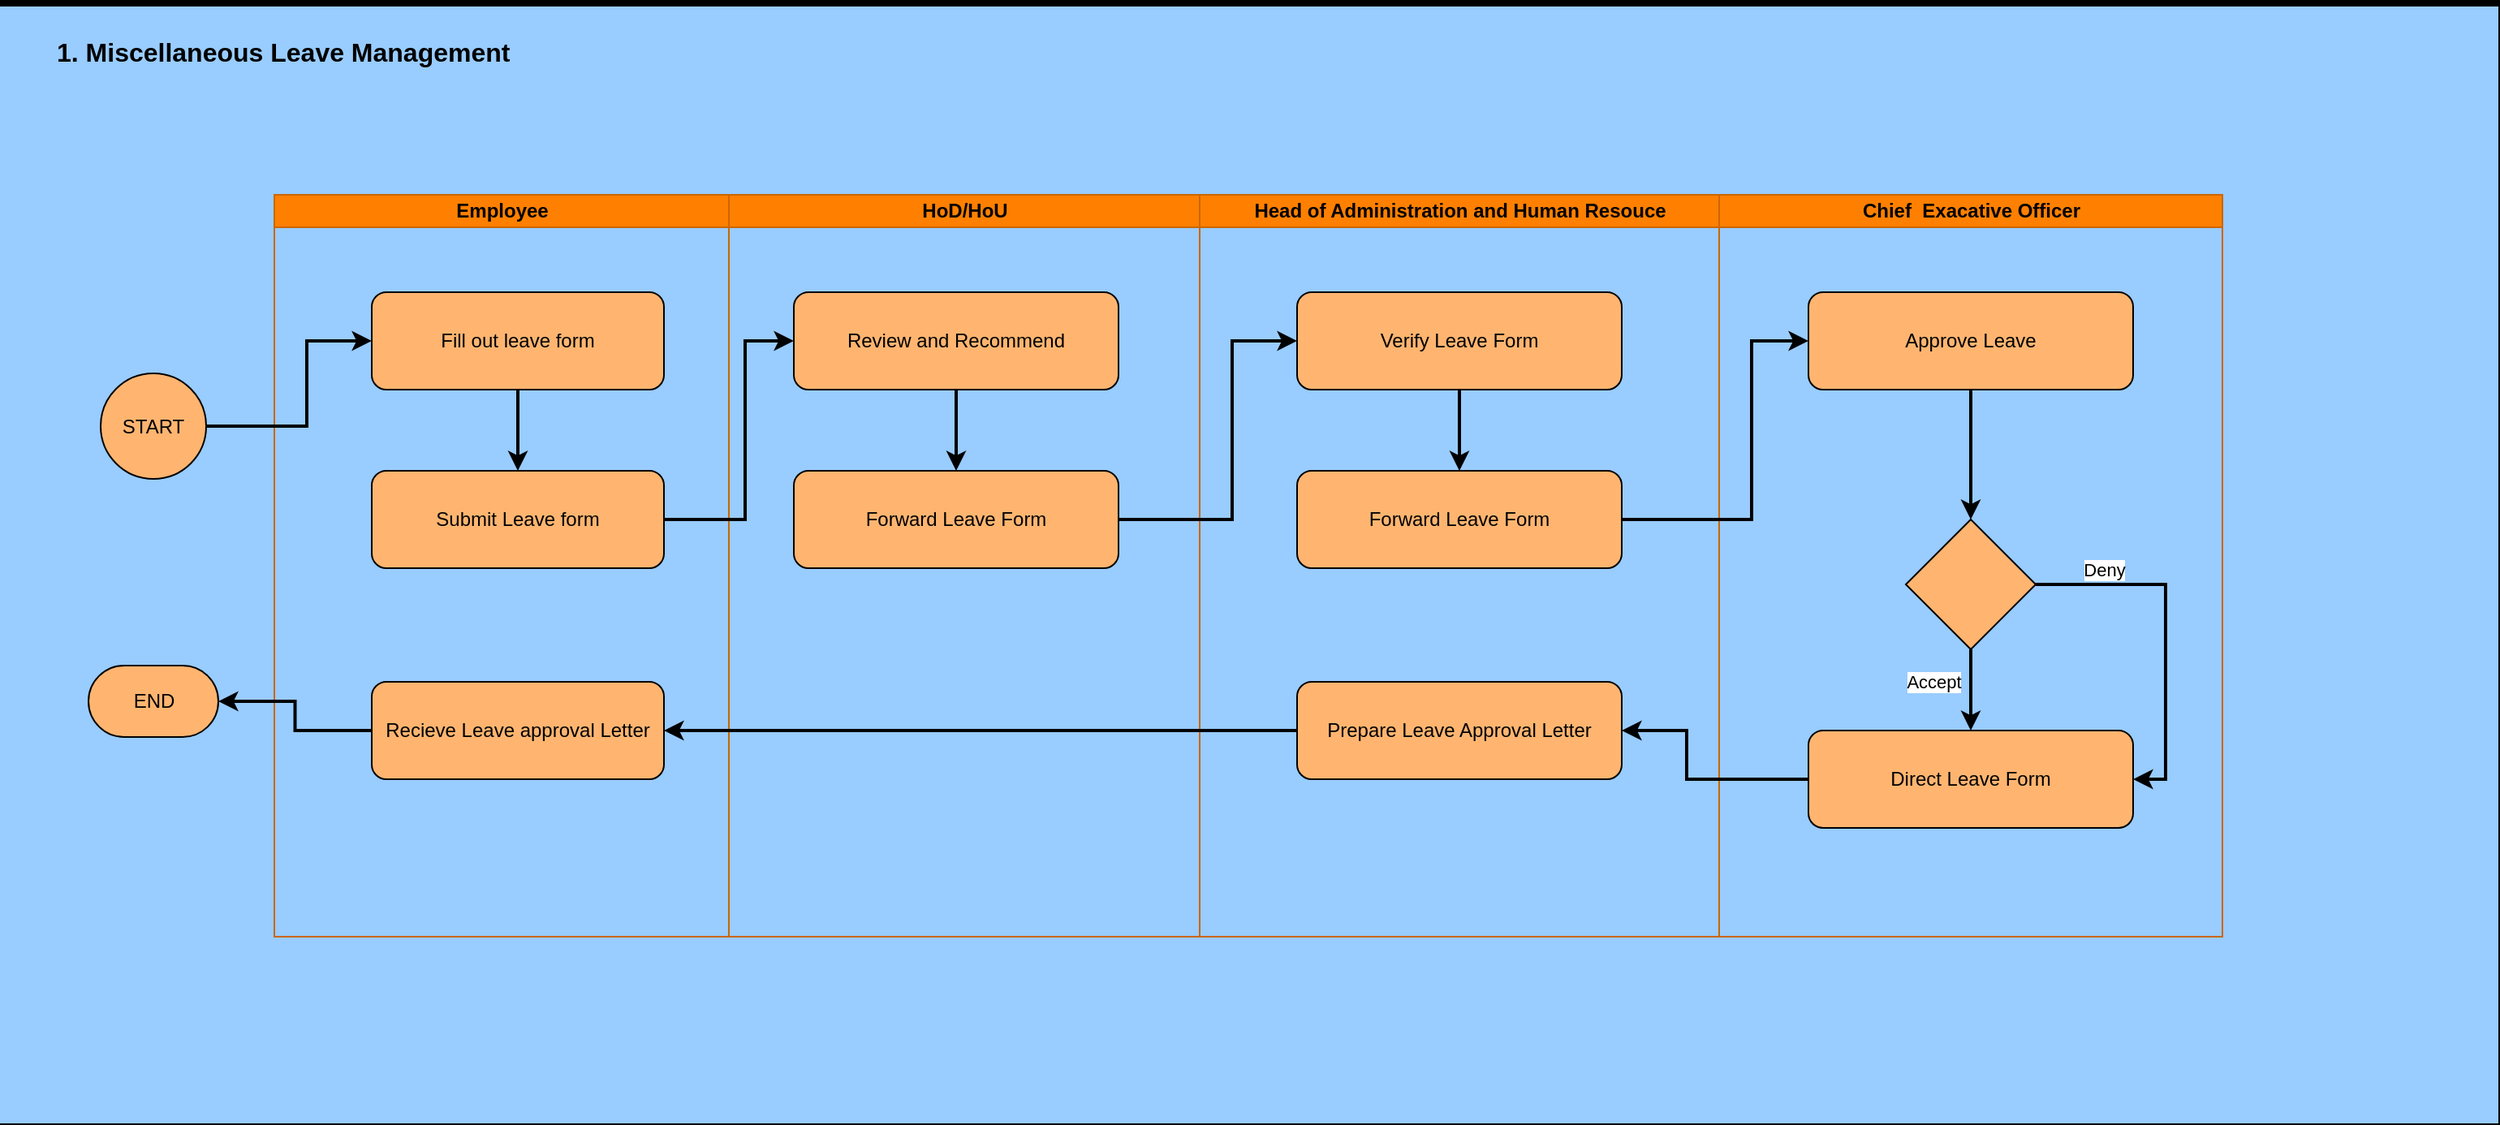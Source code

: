 <mxfile version="22.1.0" type="github">
  <diagram id="C5RBs43oDa-KdzZeNtuy" name="Page-1">
    <mxGraphModel dx="3034" dy="1595" grid="1" gridSize="10" guides="1" tooltips="1" connect="1" arrows="1" fold="1" page="0" pageScale="1" pageWidth="827" pageHeight="1169" background="#000000" math="0" shadow="0">
      <root>
        <mxCell id="WIyWlLk6GJQsqaUBKTNV-0" />
        <mxCell id="WIyWlLk6GJQsqaUBKTNV-1" parent="WIyWlLk6GJQsqaUBKTNV-0" />
        <mxCell id="HWrYE3x-AZWAvHBdDH_S-20" value="" style="swimlane;startSize=0;fillStyle=solid;fillColor=#99CCFF;strokeColor=none;gradientColor=none;swimlaneFillColor=#99CCFF;" vertex="1" parent="WIyWlLk6GJQsqaUBKTNV-1">
          <mxGeometry x="-1409" y="-736" width="1539" height="688" as="geometry" />
        </mxCell>
        <mxCell id="HWrYE3x-AZWAvHBdDH_S-24" value="&lt;h1&gt;&lt;font face=&quot;Arial, sans-serif&quot;&gt;&lt;font size=&quot;3&quot;&gt;1. &lt;/font&gt;&lt;font style=&quot;font-size: 12pt&quot; size=&quot;3&quot;&gt;Miscellaneous Leave Management&lt;/font&gt;&lt;/font&gt;&lt;/h1&gt;&lt;br&gt;&lt;br&gt;&lt;h1&gt;&lt;style type=&quot;text/css&quot;&gt;p { color: #000000; line-height: 115%; text-align: justify; orphans: 2; widows: 2; margin-bottom: 0.1in; direction: ltr; background: transparent }p.western { font-family: &quot;Tahoma&quot;, sans-serif; font-size: 11pt; so-language: en-AU }p.cjk { font-family: &quot;Times New Roman&quot;, serif; font-size: 11pt; so-language: zh-CN }p.ctl { font-family: &quot;Times New Roman&quot;, serif; font-size: 10pt; so-language: ar-SA }a:link { color: #000080; text-decoration: underline }&lt;/style&gt;&lt;/h1&gt;" style="text;html=1;strokeColor=none;fillColor=none;spacing=5;spacingTop=-20;whiteSpace=wrap;overflow=hidden;rounded=0;" vertex="1" parent="HWrYE3x-AZWAvHBdDH_S-20">
          <mxGeometry x="30" y="6" width="290" height="41" as="geometry" />
        </mxCell>
        <mxCell id="HWrYE3x-AZWAvHBdDH_S-25" value="" style="swimlane;childLayout=stackLayout;resizeParent=1;resizeParentMax=0;startSize=20;html=1;swimlaneLine=1;fillStyle=solid;fillColor=none;strokeColor=none;" vertex="1" parent="HWrYE3x-AZWAvHBdDH_S-20">
          <mxGeometry x="169" y="96" width="1200" height="477" as="geometry" />
        </mxCell>
        <mxCell id="HWrYE3x-AZWAvHBdDH_S-26" value="Employee" style="swimlane;startSize=20;html=1;fillColor=#FF8000;strokeColor=#CC6600;" vertex="1" parent="HWrYE3x-AZWAvHBdDH_S-25">
          <mxGeometry y="20" width="280" height="457" as="geometry" />
        </mxCell>
        <mxCell id="HWrYE3x-AZWAvHBdDH_S-41" style="edgeStyle=orthogonalEdgeStyle;orthogonalLoop=1;jettySize=auto;html=1;rounded=0;strokeWidth=2;" edge="1" parent="HWrYE3x-AZWAvHBdDH_S-26" source="HWrYE3x-AZWAvHBdDH_S-32" target="HWrYE3x-AZWAvHBdDH_S-39">
          <mxGeometry relative="1" as="geometry" />
        </mxCell>
        <mxCell id="HWrYE3x-AZWAvHBdDH_S-32" value="Fill out leave form" style="whiteSpace=wrap;html=1;rounded=1;fillStyle=auto;fillColor=#FFB570;" vertex="1" parent="HWrYE3x-AZWAvHBdDH_S-26">
          <mxGeometry x="60" y="60" width="180" height="60" as="geometry" />
        </mxCell>
        <mxCell id="HWrYE3x-AZWAvHBdDH_S-39" value="Submit Leave form" style="rounded=1;whiteSpace=wrap;html=1;fillStyle=auto;fillColor=#FFB570;" vertex="1" parent="HWrYE3x-AZWAvHBdDH_S-26">
          <mxGeometry x="60" y="170" width="180" height="60" as="geometry" />
        </mxCell>
        <mxCell id="HWrYE3x-AZWAvHBdDH_S-72" value="Recieve Leave approval Letter" style="rounded=1;whiteSpace=wrap;html=1;fillStyle=auto;fillColor=#FFB570;" vertex="1" parent="HWrYE3x-AZWAvHBdDH_S-26">
          <mxGeometry x="60" y="300" width="180" height="60" as="geometry" />
        </mxCell>
        <mxCell id="HWrYE3x-AZWAvHBdDH_S-27" value="HoD/HoU" style="swimlane;startSize=20;html=1;fillColor=#FF8000;strokeColor=#CC6600;" vertex="1" parent="HWrYE3x-AZWAvHBdDH_S-25">
          <mxGeometry x="280" y="20" width="290" height="457" as="geometry" />
        </mxCell>
        <mxCell id="HWrYE3x-AZWAvHBdDH_S-58" style="edgeStyle=orthogonalEdgeStyle;orthogonalLoop=1;jettySize=auto;html=1;entryX=0.5;entryY=0;entryDx=0;entryDy=0;rounded=0;strokeWidth=2;" edge="1" parent="HWrYE3x-AZWAvHBdDH_S-27" source="HWrYE3x-AZWAvHBdDH_S-42" target="HWrYE3x-AZWAvHBdDH_S-45">
          <mxGeometry relative="1" as="geometry" />
        </mxCell>
        <mxCell id="HWrYE3x-AZWAvHBdDH_S-42" value="Review and Recommend" style="rounded=1;whiteSpace=wrap;html=1;fillStyle=auto;fillColor=#FFB570;" vertex="1" parent="HWrYE3x-AZWAvHBdDH_S-27">
          <mxGeometry x="40" y="60" width="200" height="60" as="geometry" />
        </mxCell>
        <mxCell id="HWrYE3x-AZWAvHBdDH_S-45" value="Forward Leave Form" style="rounded=1;whiteSpace=wrap;html=1;fillStyle=auto;fillColor=#FFB570;" vertex="1" parent="HWrYE3x-AZWAvHBdDH_S-27">
          <mxGeometry x="40" y="170" width="200" height="60" as="geometry" />
        </mxCell>
        <mxCell id="HWrYE3x-AZWAvHBdDH_S-28" value="Head of Administration and Human Resouce" style="swimlane;startSize=20;html=1;fillColor=#FF8000;strokeColor=#CC6600;" vertex="1" parent="HWrYE3x-AZWAvHBdDH_S-25">
          <mxGeometry x="570" y="20" width="320" height="457" as="geometry" />
        </mxCell>
        <mxCell id="HWrYE3x-AZWAvHBdDH_S-69" style="edgeStyle=orthogonalEdgeStyle;orthogonalLoop=1;jettySize=auto;html=1;strokeWidth=2;" edge="1" parent="HWrYE3x-AZWAvHBdDH_S-28" source="HWrYE3x-AZWAvHBdDH_S-56" target="HWrYE3x-AZWAvHBdDH_S-60">
          <mxGeometry relative="1" as="geometry" />
        </mxCell>
        <mxCell id="HWrYE3x-AZWAvHBdDH_S-56" value="Verify Leave Form" style="rounded=1;whiteSpace=wrap;html=1;fillStyle=auto;fillColor=#FFB570;" vertex="1" parent="HWrYE3x-AZWAvHBdDH_S-28">
          <mxGeometry x="60" y="60" width="200" height="60" as="geometry" />
        </mxCell>
        <mxCell id="HWrYE3x-AZWAvHBdDH_S-60" value="Forward Leave Form" style="rounded=1;whiteSpace=wrap;html=1;fillStyle=auto;fillColor=#FFB570;" vertex="1" parent="HWrYE3x-AZWAvHBdDH_S-28">
          <mxGeometry x="60" y="170" width="200" height="60" as="geometry" />
        </mxCell>
        <mxCell id="HWrYE3x-AZWAvHBdDH_S-70" value="Prepare Leave Approval Letter" style="rounded=1;whiteSpace=wrap;html=1;fillStyle=auto;fillColor=#FFB570;" vertex="1" parent="HWrYE3x-AZWAvHBdDH_S-28">
          <mxGeometry x="60" y="300" width="200" height="60" as="geometry" />
        </mxCell>
        <mxCell id="HWrYE3x-AZWAvHBdDH_S-29" value="Chief&amp;nbsp; Exacative Officer" style="swimlane;startSize=20;html=1;fillColor=#FF8000;strokeColor=#CC6600;" vertex="1" parent="HWrYE3x-AZWAvHBdDH_S-25">
          <mxGeometry x="890" y="20" width="310" height="457" as="geometry" />
        </mxCell>
        <mxCell id="HWrYE3x-AZWAvHBdDH_S-63" style="edgeStyle=orthogonalEdgeStyle;orthogonalLoop=1;jettySize=auto;html=1;rounded=0;strokeWidth=2;" edge="1" parent="HWrYE3x-AZWAvHBdDH_S-29" source="HWrYE3x-AZWAvHBdDH_S-61" target="HWrYE3x-AZWAvHBdDH_S-62">
          <mxGeometry relative="1" as="geometry" />
        </mxCell>
        <mxCell id="HWrYE3x-AZWAvHBdDH_S-61" value="Approve Leave" style="rounded=1;whiteSpace=wrap;html=1;fillStyle=auto;fillColor=#FFB570;" vertex="1" parent="HWrYE3x-AZWAvHBdDH_S-29">
          <mxGeometry x="55" y="60" width="200" height="60" as="geometry" />
        </mxCell>
        <mxCell id="HWrYE3x-AZWAvHBdDH_S-66" style="edgeStyle=orthogonalEdgeStyle;orthogonalLoop=1;jettySize=auto;html=1;strokeWidth=2;" edge="1" parent="HWrYE3x-AZWAvHBdDH_S-29" source="HWrYE3x-AZWAvHBdDH_S-62" target="HWrYE3x-AZWAvHBdDH_S-65">
          <mxGeometry relative="1" as="geometry" />
        </mxCell>
        <mxCell id="HWrYE3x-AZWAvHBdDH_S-75" value="Accept" style="edgeLabel;html=1;align=center;verticalAlign=middle;resizable=0;points=[];" vertex="1" connectable="0" parent="HWrYE3x-AZWAvHBdDH_S-66">
          <mxGeometry x="0.12" y="-1" relative="1" as="geometry">
            <mxPoint x="-22" y="-8" as="offset" />
          </mxGeometry>
        </mxCell>
        <mxCell id="HWrYE3x-AZWAvHBdDH_S-68" style="edgeStyle=orthogonalEdgeStyle;orthogonalLoop=1;jettySize=auto;html=1;entryX=1;entryY=0.5;entryDx=0;entryDy=0;exitX=1;exitY=0.5;exitDx=0;exitDy=0;rounded=0;strokeWidth=2;" edge="1" parent="HWrYE3x-AZWAvHBdDH_S-29" source="HWrYE3x-AZWAvHBdDH_S-62" target="HWrYE3x-AZWAvHBdDH_S-65">
          <mxGeometry relative="1" as="geometry" />
        </mxCell>
        <mxCell id="HWrYE3x-AZWAvHBdDH_S-71" value="Deny" style="edgeLabel;html=1;align=center;verticalAlign=middle;resizable=0;points=[];" vertex="1" connectable="0" parent="HWrYE3x-AZWAvHBdDH_S-68">
          <mxGeometry x="-0.618" y="-1" relative="1" as="geometry">
            <mxPoint y="-10" as="offset" />
          </mxGeometry>
        </mxCell>
        <mxCell id="HWrYE3x-AZWAvHBdDH_S-62" value="" style="rhombus;whiteSpace=wrap;html=1;fillStyle=auto;fillColor=#FFB570;" vertex="1" parent="HWrYE3x-AZWAvHBdDH_S-29">
          <mxGeometry x="115" y="200" width="80" height="80" as="geometry" />
        </mxCell>
        <mxCell id="HWrYE3x-AZWAvHBdDH_S-65" value="Direct Leave Form" style="rounded=1;whiteSpace=wrap;html=1;fillStyle=auto;fillColor=#FFB570;" vertex="1" parent="HWrYE3x-AZWAvHBdDH_S-29">
          <mxGeometry x="55" y="330" width="200" height="60" as="geometry" />
        </mxCell>
        <mxCell id="HWrYE3x-AZWAvHBdDH_S-57" style="edgeStyle=orthogonalEdgeStyle;orthogonalLoop=1;jettySize=auto;html=1;entryX=0;entryY=0.5;entryDx=0;entryDy=0;rounded=0;strokeWidth=2;" edge="1" parent="HWrYE3x-AZWAvHBdDH_S-25" source="HWrYE3x-AZWAvHBdDH_S-39" target="HWrYE3x-AZWAvHBdDH_S-42">
          <mxGeometry relative="1" as="geometry">
            <Array as="points">
              <mxPoint x="290" y="220" />
              <mxPoint x="290" y="110" />
            </Array>
          </mxGeometry>
        </mxCell>
        <mxCell id="HWrYE3x-AZWAvHBdDH_S-59" style="edgeStyle=orthogonalEdgeStyle;orthogonalLoop=1;jettySize=auto;html=1;entryX=0;entryY=0.5;entryDx=0;entryDy=0;rounded=0;strokeWidth=2;" edge="1" parent="HWrYE3x-AZWAvHBdDH_S-25" source="HWrYE3x-AZWAvHBdDH_S-45" target="HWrYE3x-AZWAvHBdDH_S-56">
          <mxGeometry relative="1" as="geometry">
            <Array as="points">
              <mxPoint x="590" y="220" />
              <mxPoint x="590" y="110" />
            </Array>
          </mxGeometry>
        </mxCell>
        <mxCell id="HWrYE3x-AZWAvHBdDH_S-64" style="edgeStyle=orthogonalEdgeStyle;orthogonalLoop=1;jettySize=auto;html=1;entryX=0;entryY=0.5;entryDx=0;entryDy=0;rounded=0;strokeWidth=2;" edge="1" parent="HWrYE3x-AZWAvHBdDH_S-25" source="HWrYE3x-AZWAvHBdDH_S-60" target="HWrYE3x-AZWAvHBdDH_S-61">
          <mxGeometry relative="1" as="geometry">
            <Array as="points">
              <mxPoint x="910" y="220" />
              <mxPoint x="910" y="110" />
            </Array>
          </mxGeometry>
        </mxCell>
        <mxCell id="HWrYE3x-AZWAvHBdDH_S-76" style="edgeStyle=orthogonalEdgeStyle;orthogonalLoop=1;jettySize=auto;html=1;entryX=1;entryY=0.5;entryDx=0;entryDy=0;rounded=0;strokeWidth=2;" edge="1" parent="HWrYE3x-AZWAvHBdDH_S-25" source="HWrYE3x-AZWAvHBdDH_S-65" target="HWrYE3x-AZWAvHBdDH_S-70">
          <mxGeometry relative="1" as="geometry">
            <Array as="points">
              <mxPoint x="870" y="380" />
              <mxPoint x="870" y="350" />
            </Array>
          </mxGeometry>
        </mxCell>
        <mxCell id="HWrYE3x-AZWAvHBdDH_S-77" style="edgeStyle=orthogonalEdgeStyle;orthogonalLoop=1;jettySize=auto;html=1;strokeWidth=2;" edge="1" parent="HWrYE3x-AZWAvHBdDH_S-25" source="HWrYE3x-AZWAvHBdDH_S-70" target="HWrYE3x-AZWAvHBdDH_S-72">
          <mxGeometry relative="1" as="geometry" />
        </mxCell>
        <mxCell id="HWrYE3x-AZWAvHBdDH_S-33" value="" style="edgeStyle=orthogonalEdgeStyle;orthogonalLoop=1;jettySize=auto;html=1;rounded=0;strokeWidth=2;" edge="1" parent="HWrYE3x-AZWAvHBdDH_S-20" source="HWrYE3x-AZWAvHBdDH_S-31" target="HWrYE3x-AZWAvHBdDH_S-32">
          <mxGeometry relative="1" as="geometry">
            <Array as="points">
              <mxPoint x="189" y="259" />
              <mxPoint x="189" y="206" />
            </Array>
          </mxGeometry>
        </mxCell>
        <mxCell id="HWrYE3x-AZWAvHBdDH_S-31" value="START" style="ellipse;whiteSpace=wrap;html=1;aspect=fixed;fillStyle=auto;fillColor=#FFB570;" vertex="1" parent="HWrYE3x-AZWAvHBdDH_S-20">
          <mxGeometry x="62" y="226" width="65" height="65" as="geometry" />
        </mxCell>
        <mxCell id="HWrYE3x-AZWAvHBdDH_S-74" value="END" style="html=1;dashed=0;whiteSpace=wrap;shape=mxgraph.dfd.start;fillColor=#FFB570;" vertex="1" parent="HWrYE3x-AZWAvHBdDH_S-20">
          <mxGeometry x="54.5" y="406" width="80" height="44" as="geometry" />
        </mxCell>
        <mxCell id="HWrYE3x-AZWAvHBdDH_S-78" style="edgeStyle=orthogonalEdgeStyle;orthogonalLoop=1;jettySize=auto;html=1;entryX=1;entryY=0.5;entryDx=0;entryDy=0;entryPerimeter=0;rounded=0;strokeWidth=2;" edge="1" parent="HWrYE3x-AZWAvHBdDH_S-20" source="HWrYE3x-AZWAvHBdDH_S-72" target="HWrYE3x-AZWAvHBdDH_S-74">
          <mxGeometry relative="1" as="geometry" />
        </mxCell>
      </root>
    </mxGraphModel>
  </diagram>
</mxfile>
